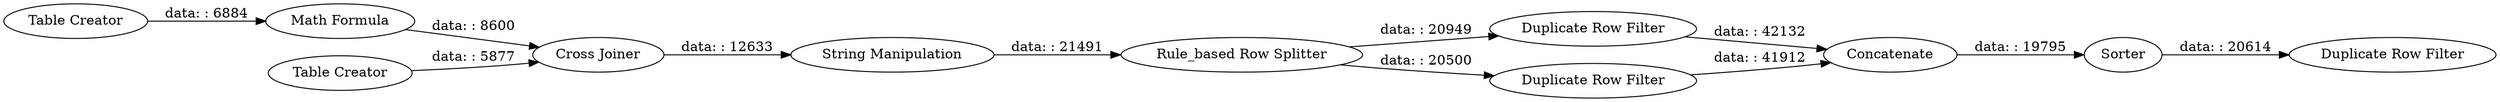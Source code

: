 digraph {
	"2883430601538234986_13" [label=Concatenate]
	"2883430601538234986_14" [label=Sorter]
	"2883430601538234986_10" [label="Math Formula"]
	"2883430601538234986_8" [label="Duplicate Row Filter"]
	"2883430601538234986_6" [label="String Manipulation"]
	"2883430601538234986_11" [label="Rule_based Row Splitter"]
	"2883430601538234986_12" [label="Duplicate Row Filter"]
	"2883430601538234986_3" [label="Table Creator"]
	"2883430601538234986_15" [label="Duplicate Row Filter"]
	"2883430601538234986_4" [label="Table Creator"]
	"2883430601538234986_5" [label="Cross Joiner"]
	"2883430601538234986_10" -> "2883430601538234986_5" [label="data: : 8600"]
	"2883430601538234986_11" -> "2883430601538234986_15" [label="data: : 20500"]
	"2883430601538234986_12" -> "2883430601538234986_13" [label="data: : 42132"]
	"2883430601538234986_5" -> "2883430601538234986_6" [label="data: : 12633"]
	"2883430601538234986_13" -> "2883430601538234986_14" [label="data: : 19795"]
	"2883430601538234986_15" -> "2883430601538234986_13" [label="data: : 41912"]
	"2883430601538234986_3" -> "2883430601538234986_10" [label="data: : 6884"]
	"2883430601538234986_4" -> "2883430601538234986_5" [label="data: : 5877"]
	"2883430601538234986_14" -> "2883430601538234986_8" [label="data: : 20614"]
	"2883430601538234986_11" -> "2883430601538234986_12" [label="data: : 20949"]
	"2883430601538234986_6" -> "2883430601538234986_11" [label="data: : 21491"]
	rankdir=LR
}
